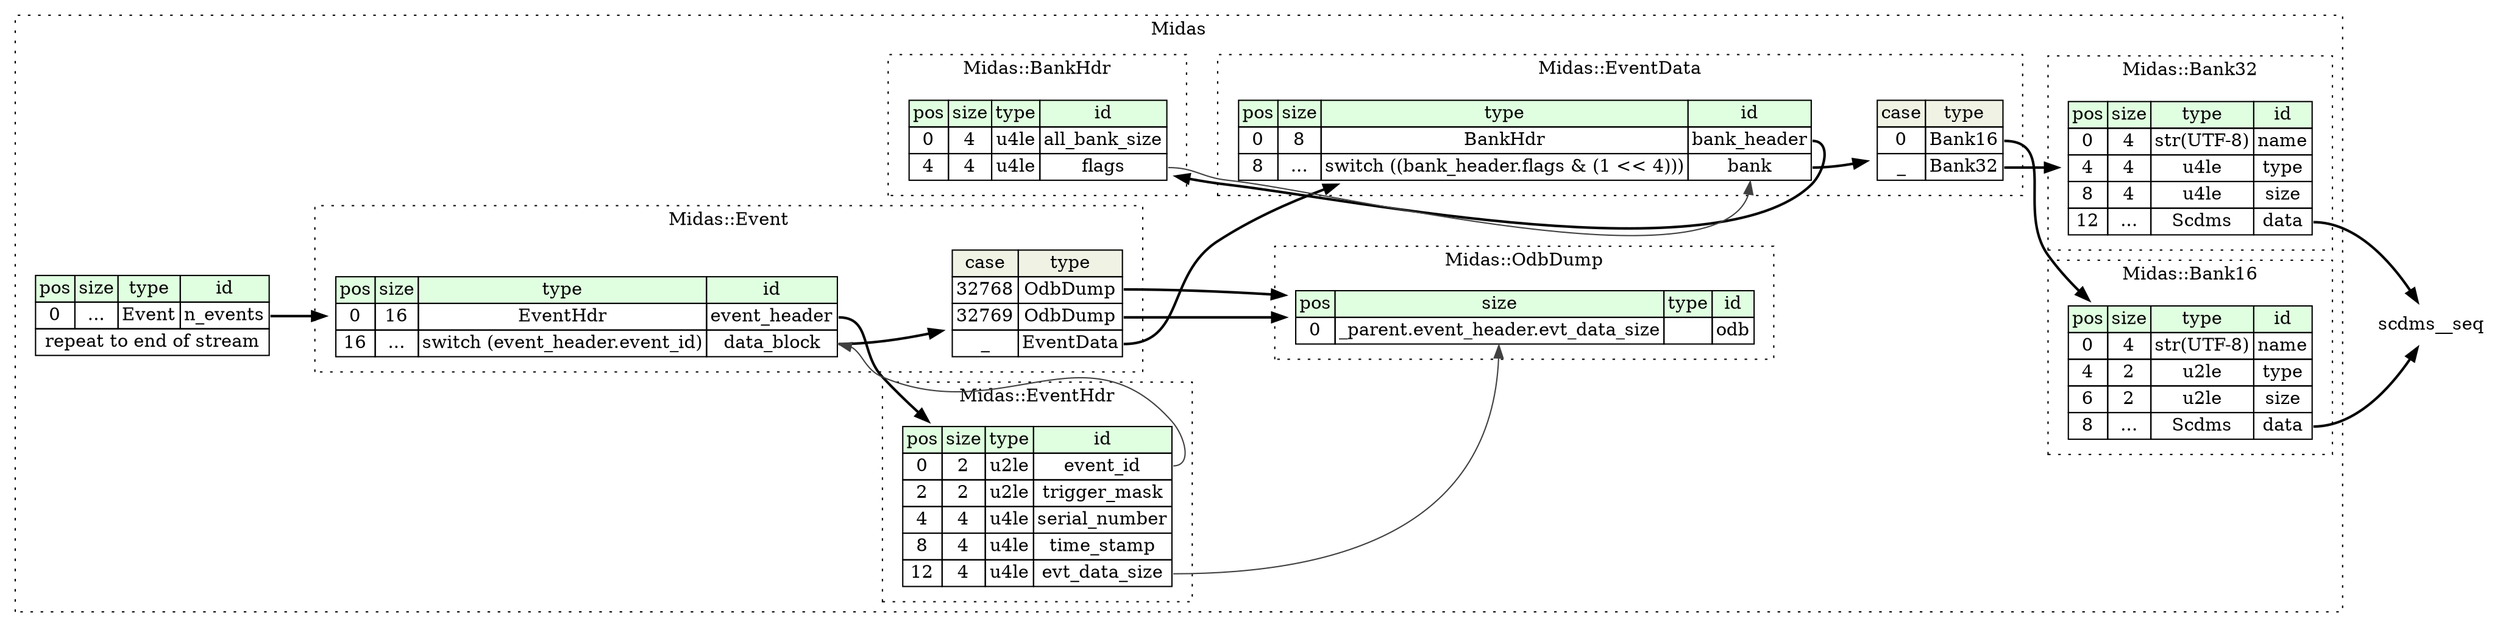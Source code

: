 digraph {
	rankdir=LR;
	node [shape=plaintext];
	subgraph cluster__midas {
		label="Midas";
		graph[style=dotted];

		midas__seq [label=<<TABLE BORDER="0" CELLBORDER="1" CELLSPACING="0">
			<TR><TD BGCOLOR="#E0FFE0">pos</TD><TD BGCOLOR="#E0FFE0">size</TD><TD BGCOLOR="#E0FFE0">type</TD><TD BGCOLOR="#E0FFE0">id</TD></TR>
			<TR><TD PORT="n_events_pos">0</TD><TD PORT="n_events_size">...</TD><TD>Event</TD><TD PORT="n_events_type">n_events</TD></TR>
			<TR><TD COLSPAN="4" PORT="n_events__repeat">repeat to end of stream</TD></TR>
		</TABLE>>];
		subgraph cluster__event_data {
			label="Midas::EventData";
			graph[style=dotted];

			event_data__seq [label=<<TABLE BORDER="0" CELLBORDER="1" CELLSPACING="0">
				<TR><TD BGCOLOR="#E0FFE0">pos</TD><TD BGCOLOR="#E0FFE0">size</TD><TD BGCOLOR="#E0FFE0">type</TD><TD BGCOLOR="#E0FFE0">id</TD></TR>
				<TR><TD PORT="bank_header_pos">0</TD><TD PORT="bank_header_size">8</TD><TD>BankHdr</TD><TD PORT="bank_header_type">bank_header</TD></TR>
				<TR><TD PORT="bank_pos">8</TD><TD PORT="bank_size">...</TD><TD>switch ((bank_header.flags &amp; (1 &lt;&lt; 4)))</TD><TD PORT="bank_type">bank</TD></TR>
			</TABLE>>];
event_data__seq_bank_switch [label=<<TABLE BORDER="0" CELLBORDER="1" CELLSPACING="0">
	<TR><TD BGCOLOR="#F0F2E4">case</TD><TD BGCOLOR="#F0F2E4">type</TD></TR>
	<TR><TD>0</TD><TD PORT="case0">Bank16</TD></TR>
	<TR><TD>_</TD><TD PORT="case1">Bank32</TD></TR>
</TABLE>>];
		}
		subgraph cluster__event {
			label="Midas::Event";
			graph[style=dotted];

			event__seq [label=<<TABLE BORDER="0" CELLBORDER="1" CELLSPACING="0">
				<TR><TD BGCOLOR="#E0FFE0">pos</TD><TD BGCOLOR="#E0FFE0">size</TD><TD BGCOLOR="#E0FFE0">type</TD><TD BGCOLOR="#E0FFE0">id</TD></TR>
				<TR><TD PORT="event_header_pos">0</TD><TD PORT="event_header_size">16</TD><TD>EventHdr</TD><TD PORT="event_header_type">event_header</TD></TR>
				<TR><TD PORT="data_block_pos">16</TD><TD PORT="data_block_size">...</TD><TD>switch (event_header.event_id)</TD><TD PORT="data_block_type">data_block</TD></TR>
			</TABLE>>];
event__seq_data_block_switch [label=<<TABLE BORDER="0" CELLBORDER="1" CELLSPACING="0">
	<TR><TD BGCOLOR="#F0F2E4">case</TD><TD BGCOLOR="#F0F2E4">type</TD></TR>
	<TR><TD>32768</TD><TD PORT="case0">OdbDump</TD></TR>
	<TR><TD>32769</TD><TD PORT="case1">OdbDump</TD></TR>
	<TR><TD>_</TD><TD PORT="case2">EventData</TD></TR>
</TABLE>>];
		}
		subgraph cluster__odb_dump {
			label="Midas::OdbDump";
			graph[style=dotted];

			odb_dump__seq [label=<<TABLE BORDER="0" CELLBORDER="1" CELLSPACING="0">
				<TR><TD BGCOLOR="#E0FFE0">pos</TD><TD BGCOLOR="#E0FFE0">size</TD><TD BGCOLOR="#E0FFE0">type</TD><TD BGCOLOR="#E0FFE0">id</TD></TR>
				<TR><TD PORT="odb_pos">0</TD><TD PORT="odb_size">_parent.event_header.evt_data_size</TD><TD></TD><TD PORT="odb_type">odb</TD></TR>
			</TABLE>>];
		}
		subgraph cluster__bank16 {
			label="Midas::Bank16";
			graph[style=dotted];

			bank16__seq [label=<<TABLE BORDER="0" CELLBORDER="1" CELLSPACING="0">
				<TR><TD BGCOLOR="#E0FFE0">pos</TD><TD BGCOLOR="#E0FFE0">size</TD><TD BGCOLOR="#E0FFE0">type</TD><TD BGCOLOR="#E0FFE0">id</TD></TR>
				<TR><TD PORT="name_pos">0</TD><TD PORT="name_size">4</TD><TD>str(UTF-8)</TD><TD PORT="name_type">name</TD></TR>
				<TR><TD PORT="type_pos">4</TD><TD PORT="type_size">2</TD><TD>u2le</TD><TD PORT="type_type">type</TD></TR>
				<TR><TD PORT="size_pos">6</TD><TD PORT="size_size">2</TD><TD>u2le</TD><TD PORT="size_type">size</TD></TR>
				<TR><TD PORT="data_pos">8</TD><TD PORT="data_size">...</TD><TD>Scdms</TD><TD PORT="data_type">data</TD></TR>
			</TABLE>>];
		}
		subgraph cluster__bank_hdr {
			label="Midas::BankHdr";
			graph[style=dotted];

			bank_hdr__seq [label=<<TABLE BORDER="0" CELLBORDER="1" CELLSPACING="0">
				<TR><TD BGCOLOR="#E0FFE0">pos</TD><TD BGCOLOR="#E0FFE0">size</TD><TD BGCOLOR="#E0FFE0">type</TD><TD BGCOLOR="#E0FFE0">id</TD></TR>
				<TR><TD PORT="all_bank_size_pos">0</TD><TD PORT="all_bank_size_size">4</TD><TD>u4le</TD><TD PORT="all_bank_size_type">all_bank_size</TD></TR>
				<TR><TD PORT="flags_pos">4</TD><TD PORT="flags_size">4</TD><TD>u4le</TD><TD PORT="flags_type">flags</TD></TR>
			</TABLE>>];
		}
		subgraph cluster__event_hdr {
			label="Midas::EventHdr";
			graph[style=dotted];

			event_hdr__seq [label=<<TABLE BORDER="0" CELLBORDER="1" CELLSPACING="0">
				<TR><TD BGCOLOR="#E0FFE0">pos</TD><TD BGCOLOR="#E0FFE0">size</TD><TD BGCOLOR="#E0FFE0">type</TD><TD BGCOLOR="#E0FFE0">id</TD></TR>
				<TR><TD PORT="event_id_pos">0</TD><TD PORT="event_id_size">2</TD><TD>u2le</TD><TD PORT="event_id_type">event_id</TD></TR>
				<TR><TD PORT="trigger_mask_pos">2</TD><TD PORT="trigger_mask_size">2</TD><TD>u2le</TD><TD PORT="trigger_mask_type">trigger_mask</TD></TR>
				<TR><TD PORT="serial_number_pos">4</TD><TD PORT="serial_number_size">4</TD><TD>u4le</TD><TD PORT="serial_number_type">serial_number</TD></TR>
				<TR><TD PORT="time_stamp_pos">8</TD><TD PORT="time_stamp_size">4</TD><TD>u4le</TD><TD PORT="time_stamp_type">time_stamp</TD></TR>
				<TR><TD PORT="evt_data_size_pos">12</TD><TD PORT="evt_data_size_size">4</TD><TD>u4le</TD><TD PORT="evt_data_size_type">evt_data_size</TD></TR>
			</TABLE>>];
		}
		subgraph cluster__bank32 {
			label="Midas::Bank32";
			graph[style=dotted];

			bank32__seq [label=<<TABLE BORDER="0" CELLBORDER="1" CELLSPACING="0">
				<TR><TD BGCOLOR="#E0FFE0">pos</TD><TD BGCOLOR="#E0FFE0">size</TD><TD BGCOLOR="#E0FFE0">type</TD><TD BGCOLOR="#E0FFE0">id</TD></TR>
				<TR><TD PORT="name_pos">0</TD><TD PORT="name_size">4</TD><TD>str(UTF-8)</TD><TD PORT="name_type">name</TD></TR>
				<TR><TD PORT="type_pos">4</TD><TD PORT="type_size">4</TD><TD>u4le</TD><TD PORT="type_type">type</TD></TR>
				<TR><TD PORT="size_pos">8</TD><TD PORT="size_size">4</TD><TD>u4le</TD><TD PORT="size_type">size</TD></TR>
				<TR><TD PORT="data_pos">12</TD><TD PORT="data_size">...</TD><TD>Scdms</TD><TD PORT="data_type">data</TD></TR>
			</TABLE>>];
		}
	}
	midas__seq:n_events_type -> event__seq [style=bold];
	event_data__seq:bank_header_type -> bank_hdr__seq [style=bold];
	event_data__seq:bank_type -> event_data__seq_bank_switch [style=bold];
	event_data__seq_bank_switch:case0 -> bank16__seq [style=bold];
	event_data__seq_bank_switch:case1 -> bank32__seq [style=bold];
	bank_hdr__seq:flags_type -> event_data__seq:bank_type [color="#404040"];
	event__seq:event_header_type -> event_hdr__seq [style=bold];
	event__seq:data_block_type -> event__seq_data_block_switch [style=bold];
	event__seq_data_block_switch:case0 -> odb_dump__seq [style=bold];
	event__seq_data_block_switch:case1 -> odb_dump__seq [style=bold];
	event__seq_data_block_switch:case2 -> event_data__seq [style=bold];
	event_hdr__seq:event_id_type -> event__seq:data_block_type [color="#404040"];
	event_hdr__seq:evt_data_size_type -> odb_dump__seq:odb_size [color="#404040"];
	bank16__seq:data_type -> scdms__seq [style=bold];
	bank32__seq:data_type -> scdms__seq [style=bold];
}
